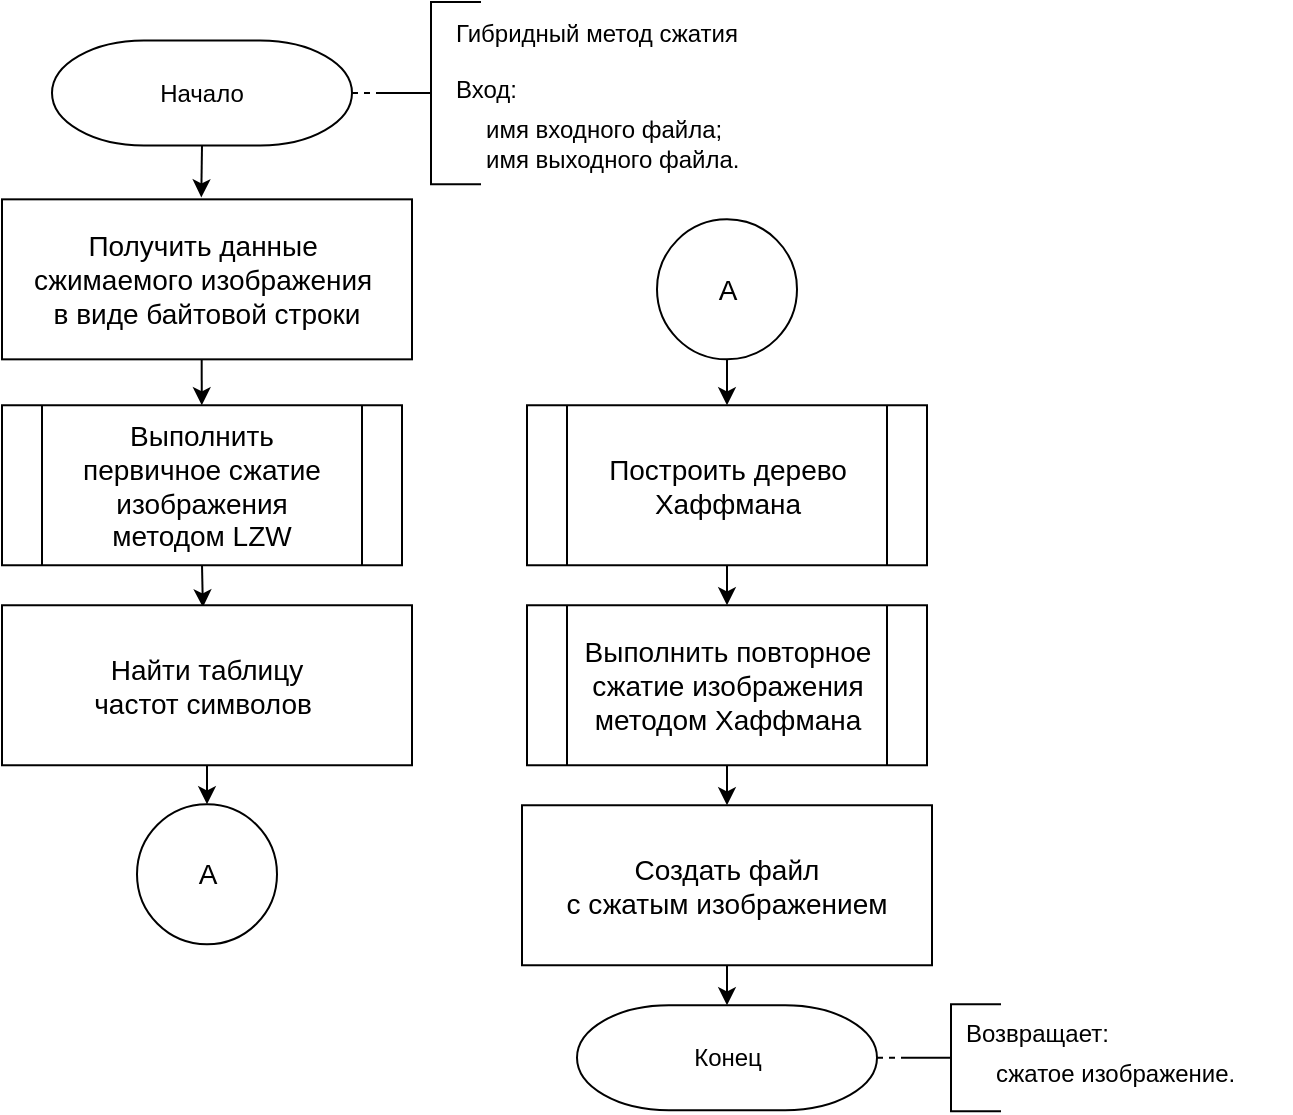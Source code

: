 <mxfile>
    <diagram id="tPg7lvVMtvuBfPQgrAko" name="Страница 1">
        <mxGraphModel dx="946" dy="689" grid="1" gridSize="10" guides="1" tooltips="1" connect="1" arrows="1" fold="1" page="1" pageScale="1" pageWidth="827" pageHeight="1169" math="0" shadow="0">
            <root>
                <mxCell id="0"/>
                <mxCell id="1" parent="0"/>
                <mxCell id="43" style="edgeStyle=none;html=1;entryX=0;entryY=0.5;entryDx=0;entryDy=0;entryPerimeter=0;fontSize=12;endArrow=none;endFill=0;dashed=1;exitX=1;exitY=0.5;exitDx=0;exitDy=0;exitPerimeter=0;" parent="1" source="45" target="46" edge="1">
                    <mxGeometry relative="1" as="geometry">
                        <mxPoint x="225" y="66.04" as="sourcePoint"/>
                    </mxGeometry>
                </mxCell>
                <mxCell id="44" style="edgeStyle=none;html=1;exitX=0.5;exitY=1;exitDx=0;exitDy=0;exitPerimeter=0;fontSize=12;endArrow=classic;endFill=1;entryX=0.486;entryY=-0.012;entryDx=0;entryDy=0;entryPerimeter=0;" parent="1" source="45" target="60" edge="1">
                    <mxGeometry relative="1" as="geometry">
                        <mxPoint x="120" y="123.04" as="targetPoint"/>
                    </mxGeometry>
                </mxCell>
                <mxCell id="45" value="Начало" style="strokeWidth=1;html=1;shape=mxgraph.flowchart.terminator;whiteSpace=wrap;strokeColor=default;gradientColor=none;" parent="1" vertex="1">
                    <mxGeometry x="45" y="39.29" width="150" height="52.5" as="geometry"/>
                </mxCell>
                <mxCell id="46" value="" style="strokeWidth=1;html=1;shape=mxgraph.flowchart.annotation_2;align=left;labelPosition=right;pointerEvents=1;strokeColor=default;fontSize=13;gradientColor=none;" parent="1" vertex="1">
                    <mxGeometry x="209.5" y="20" width="50" height="91.09" as="geometry"/>
                </mxCell>
                <mxCell id="47" value="&lt;span style=&quot;font-size: 12px;&quot;&gt;&lt;font style=&quot;color: rgb(0, 0, 0);&quot;&gt;Гибридный метод сжатия&lt;/font&gt;&lt;/span&gt;" style="text;html=1;align=left;verticalAlign=middle;resizable=0;points=[];autosize=1;strokeColor=none;fillColor=none;fontSize=13;strokeWidth=1;" parent="1" vertex="1">
                    <mxGeometry x="244.5" y="20" width="170" height="30" as="geometry"/>
                </mxCell>
                <mxCell id="48" value="Вход:" style="text;html=1;align=left;verticalAlign=middle;resizable=0;points=[];autosize=1;strokeColor=none;fillColor=none;fontSize=12;" parent="1" vertex="1">
                    <mxGeometry x="244.5" y="48.75" width="50" height="30" as="geometry"/>
                </mxCell>
                <mxCell id="49" value="&lt;font style=&quot;color: rgb(0, 0, 0);&quot;&gt;имя входного файла;&lt;/font&gt;&lt;div&gt;&lt;font style=&quot;color: rgb(0, 0, 0);&quot;&gt;имя выходного файла.&lt;/font&gt;&lt;/div&gt;" style="text;html=1;align=left;verticalAlign=middle;resizable=0;points=[];autosize=1;strokeColor=none;fillColor=none;fontSize=12;" parent="1" vertex="1">
                    <mxGeometry x="259.5" y="71.09" width="150" height="40" as="geometry"/>
                </mxCell>
                <mxCell id="50" style="edgeStyle=none;html=1;exitX=0.487;exitY=0.99;exitDx=0;exitDy=0;fontSize=12;endArrow=classic;endFill=1;exitPerimeter=0;" parent="1" source="60" target="52" edge="1">
                    <mxGeometry relative="1" as="geometry">
                        <mxPoint x="120" y="203.04" as="sourcePoint"/>
                    </mxGeometry>
                </mxCell>
                <mxCell id="51" style="edgeStyle=none;html=1;exitX=0.5;exitY=1;exitDx=0;exitDy=0;fontSize=12;endArrow=classic;endFill=1;entryX=0.49;entryY=0.013;entryDx=0;entryDy=0;entryPerimeter=0;" parent="1" source="52" target="63" edge="1">
                    <mxGeometry relative="1" as="geometry">
                        <mxPoint x="120" y="343.04" as="targetPoint"/>
                    </mxGeometry>
                </mxCell>
                <mxCell id="52" value="&lt;font&gt;&lt;font&gt;&lt;span style=&quot;font-size: 14px;&quot;&gt;&lt;font style=&quot;color: rgb(0, 0, 0);&quot;&gt;Выполнить&lt;/font&gt;&lt;/span&gt;&lt;br style=&quot;font-size: 14px;&quot;&gt;&lt;/font&gt;&lt;span style=&quot;font-size: 14px;&quot;&gt;&lt;font style=&quot;color: rgb(0, 0, 0);&quot;&gt;первичное сжатие изображения&lt;/font&gt;&lt;/span&gt;&lt;br style=&quot;font-size: 14px;&quot;&gt;&lt;span style=&quot;color: light-dark(rgb(0, 0, 0), rgb(237, 237, 237)); font-size: 14px;&quot;&gt;методом LZW&lt;/span&gt;&lt;/font&gt;" style="shape=process;whiteSpace=wrap;html=1;backgroundOutline=1;strokeColor=default;strokeWidth=1;fontSize=12;gradientColor=none;" parent="1" vertex="1">
                    <mxGeometry x="20" y="221.63" width="200" height="80" as="geometry"/>
                </mxCell>
                <mxCell id="53" style="edgeStyle=none;html=1;exitX=0.5;exitY=1;exitDx=0;exitDy=0;fontSize=12;endArrow=classic;endFill=1;entryX=0.5;entryY=0;entryDx=0;entryDy=0;" parent="1" source="61" target="64" edge="1">
                    <mxGeometry relative="1" as="geometry">
                        <mxPoint x="382.5" y="456.63" as="sourcePoint"/>
                        <mxPoint x="382.5" y="486.63" as="targetPoint"/>
                    </mxGeometry>
                </mxCell>
                <mxCell id="54" style="edgeStyle=none;html=1;entryX=0.5;entryY=0;entryDx=0;entryDy=0;fontSize=12;endArrow=classic;endFill=1;entryPerimeter=0;" parent="1" source="64" target="55" edge="1">
                    <mxGeometry relative="1" as="geometry">
                        <mxPoint x="382.5" y="596.63" as="targetPoint"/>
                        <mxPoint x="382.5" y="566.63" as="sourcePoint"/>
                    </mxGeometry>
                </mxCell>
                <mxCell id="55" value="Конец" style="strokeWidth=1;html=1;shape=mxgraph.flowchart.terminator;whiteSpace=wrap;strokeColor=default;gradientColor=none;" parent="1" vertex="1">
                    <mxGeometry x="307.5" y="521.63" width="150" height="52.5" as="geometry"/>
                </mxCell>
                <mxCell id="60" value="&lt;span style=&quot;font-size: 14px;&quot;&gt;&lt;font style=&quot;color: rgb(0, 0, 0);&quot;&gt;Получить данные&amp;nbsp;&lt;/font&gt;&lt;/span&gt;&lt;div&gt;&lt;span style=&quot;font-size: 14px;&quot;&gt;&lt;font style=&quot;color: rgb(0, 0, 0);&quot;&gt;сжимаемого изображения&amp;nbsp;&lt;/font&gt;&lt;/span&gt;&lt;/div&gt;&lt;div&gt;&lt;span style=&quot;font-size: 14px;&quot;&gt;&lt;font style=&quot;color: rgb(0, 0, 0);&quot;&gt;в виде байтовой строки&lt;/font&gt;&lt;/span&gt;&lt;/div&gt;" style="rounded=0;whiteSpace=wrap;html=1;strokeColor=default;strokeWidth=1;fontSize=12;gradientColor=none;" parent="1" vertex="1">
                    <mxGeometry x="20" y="118.67" width="205" height="80" as="geometry"/>
                </mxCell>
                <mxCell id="61" value="&lt;span style=&quot;font-size: 14px;&quot;&gt;&lt;font style=&quot;color: rgb(0, 0, 0);&quot;&gt;Выполнить повторное&lt;/font&gt; &lt;font style=&quot;color: rgb(0, 0, 0);&quot;&gt;сжатие изображения&lt;/font&gt;&lt;/span&gt;&lt;br style=&quot;font-size: 14px;&quot;&gt;&lt;span style=&quot;font-size: 14px;&quot;&gt;&lt;font style=&quot;color: rgb(0, 0, 0);&quot;&gt;методом&amp;nbsp;&lt;/font&gt;&lt;/span&gt;&lt;span style=&quot;font-size: 14px;&quot;&gt;&lt;font style=&quot;color: rgb(0, 0, 0);&quot;&gt;Хаффмана&lt;/font&gt;&lt;/span&gt;" style="shape=process;whiteSpace=wrap;html=1;backgroundOutline=1;strokeColor=default;strokeWidth=1;fontSize=12;gradientColor=none;" parent="1" vertex="1">
                    <mxGeometry x="282.5" y="321.63" width="200" height="80" as="geometry"/>
                </mxCell>
                <mxCell id="73" style="edgeStyle=none;html=1;exitX=0.5;exitY=1;exitDx=0;exitDy=0;entryX=0.5;entryY=0;entryDx=0;entryDy=0;" edge="1" parent="1" source="63" target="72">
                    <mxGeometry relative="1" as="geometry"/>
                </mxCell>
                <mxCell id="63" value="&lt;span style=&quot;font-size: 14px;&quot;&gt;&lt;font style=&quot;color: rgb(0, 0, 0);&quot;&gt;Найти таблицу &lt;/font&gt;&lt;br&gt;&lt;font style=&quot;color: rgb(0, 0, 0);&quot;&gt;частот символов&amp;nbsp;&lt;/font&gt;&lt;/span&gt;" style="rounded=0;whiteSpace=wrap;html=1;strokeColor=default;strokeWidth=1;fontSize=12;gradientColor=none;" parent="1" vertex="1">
                    <mxGeometry x="20" y="321.63" width="205" height="80" as="geometry"/>
                </mxCell>
                <mxCell id="64" value="&lt;font&gt;&lt;span style=&quot;font-size: 14px;&quot;&gt;&lt;font style=&quot;color: rgb(0, 0, 0);&quot;&gt;Создать файл&lt;/font&gt;&lt;/span&gt;&lt;br style=&quot;font-size: 14px;&quot;&gt;&lt;span style=&quot;color: light-dark(rgb(0, 0, 0), rgb(237, 237, 237)); font-size: 14px;&quot;&gt;с сжатым&amp;nbsp;&lt;/span&gt;&lt;span style=&quot;color: light-dark(rgb(0, 0, 0), rgb(237, 237, 237)); font-size: 14px;&quot;&gt;изображением&lt;/span&gt;&lt;/font&gt;" style="rounded=0;whiteSpace=wrap;html=1;strokeColor=default;strokeWidth=1;fontSize=12;gradientColor=none;" parent="1" vertex="1">
                    <mxGeometry x="280" y="421.63" width="205" height="80" as="geometry"/>
                </mxCell>
                <mxCell id="66" style="edgeStyle=none;html=1;exitX=0.5;exitY=1;exitDx=0;exitDy=0;" parent="1" source="65" target="61" edge="1">
                    <mxGeometry relative="1" as="geometry"/>
                </mxCell>
                <mxCell id="65" value="&lt;font&gt;&lt;span style=&quot;color: light-dark(rgb(0, 0, 0), rgb(237, 237, 237)); font-size: 14px;&quot;&gt;Построить дерево&lt;/span&gt;&lt;br style=&quot;font-size: 14px;&quot;&gt;&lt;span style=&quot;font-size: 14px;&quot;&gt;&lt;font style=&quot;color: rgb(0, 0, 0);&quot;&gt;Хаффмана&lt;/font&gt;&lt;/span&gt;&lt;/font&gt;" style="shape=process;whiteSpace=wrap;html=1;backgroundOutline=1;strokeColor=default;strokeWidth=1;fontSize=12;gradientColor=none;" parent="1" vertex="1">
                    <mxGeometry x="282.5" y="221.63" width="200" height="80" as="geometry"/>
                </mxCell>
                <mxCell id="68" style="edgeStyle=none;html=1;entryX=0;entryY=0.5;entryDx=0;entryDy=0;entryPerimeter=0;fontSize=12;endArrow=none;endFill=0;dashed=1;exitX=1;exitY=0.5;exitDx=0;exitDy=0;exitPerimeter=0;" parent="1" source="55" target="69" edge="1">
                    <mxGeometry relative="1" as="geometry">
                        <mxPoint x="460" y="551.63" as="sourcePoint"/>
                        <mxPoint x="474.5" y="638.255" as="targetPoint"/>
                    </mxGeometry>
                </mxCell>
                <mxCell id="69" value="" style="strokeWidth=1;html=1;shape=mxgraph.flowchart.annotation_2;align=left;labelPosition=right;pointerEvents=1;strokeColor=default;fontSize=13;gradientColor=none;" parent="1" vertex="1">
                    <mxGeometry x="469.5" y="521.15" width="50" height="53.46" as="geometry"/>
                </mxCell>
                <mxCell id="70" value="Возвращает:" style="text;html=1;align=left;verticalAlign=middle;resizable=0;points=[];autosize=1;strokeColor=none;fillColor=none;fontSize=12;" parent="1" vertex="1">
                    <mxGeometry x="500" y="521.15" width="100" height="30" as="geometry"/>
                </mxCell>
                <mxCell id="71" value="&lt;br&gt;сжатое изображение." style="text;html=1;align=left;verticalAlign=middle;resizable=0;points=[];autosize=1;strokeColor=none;fillColor=none;fontSize=12;" parent="1" vertex="1">
                    <mxGeometry x="514.5" y="527.88" width="150" height="40" as="geometry"/>
                </mxCell>
                <mxCell id="72" value="&lt;font style=&quot;font-size: 14px; color: rgb(0, 0, 0);&quot;&gt;А&lt;/font&gt;" style="ellipse;whiteSpace=wrap;html=1;aspect=fixed;" vertex="1" parent="1">
                    <mxGeometry x="87.5" y="421.15" width="70" height="70" as="geometry"/>
                </mxCell>
                <mxCell id="75" style="edgeStyle=none;html=1;exitX=0.5;exitY=1;exitDx=0;exitDy=0;" edge="1" parent="1" source="74" target="65">
                    <mxGeometry relative="1" as="geometry"/>
                </mxCell>
                <mxCell id="74" value="&lt;font style=&quot;font-size: 14px; color: rgb(0, 0, 0);&quot;&gt;А&lt;/font&gt;" style="ellipse;whiteSpace=wrap;html=1;aspect=fixed;" vertex="1" parent="1">
                    <mxGeometry x="347.5" y="128.67" width="70" height="70" as="geometry"/>
                </mxCell>
            </root>
        </mxGraphModel>
    </diagram>
</mxfile>